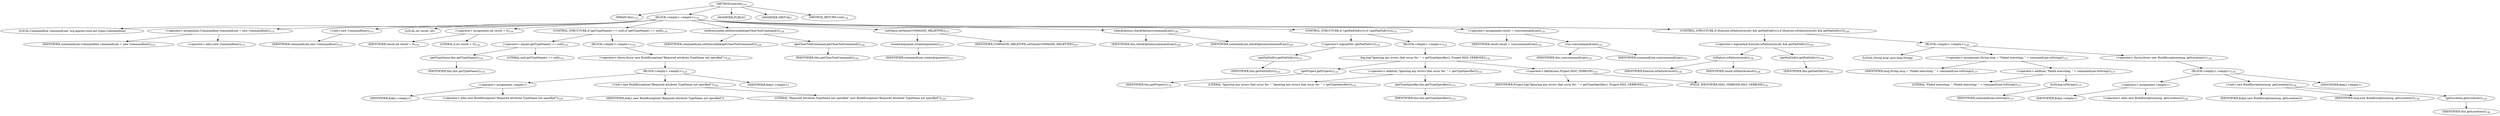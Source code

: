 digraph "execute" {  
"80" [label = <(METHOD,execute)<SUB>114</SUB>> ]
"6" [label = <(PARAM,this)<SUB>114</SUB>> ]
"81" [label = <(BLOCK,&lt;empty&gt;,&lt;empty&gt;)<SUB>114</SUB>> ]
"4" [label = <(LOCAL,Commandline commandLine: org.apache.tools.ant.types.Commandline)> ]
"82" [label = <(&lt;operator&gt;.assignment,Commandline commandLine = new Commandline())<SUB>115</SUB>> ]
"83" [label = <(IDENTIFIER,commandLine,Commandline commandLine = new Commandline())<SUB>115</SUB>> ]
"84" [label = <(&lt;operator&gt;.alloc,new Commandline())<SUB>115</SUB>> ]
"85" [label = <(&lt;init&gt;,new Commandline())<SUB>115</SUB>> ]
"3" [label = <(IDENTIFIER,commandLine,new Commandline())<SUB>115</SUB>> ]
"86" [label = <(LOCAL,int result: int)> ]
"87" [label = <(&lt;operator&gt;.assignment,int result = 0)<SUB>116</SUB>> ]
"88" [label = <(IDENTIFIER,result,int result = 0)<SUB>116</SUB>> ]
"89" [label = <(LITERAL,0,int result = 0)<SUB>116</SUB>> ]
"90" [label = <(CONTROL_STRUCTURE,if (getTypeName() == null),if (getTypeName() == null))<SUB>119</SUB>> ]
"91" [label = <(&lt;operator&gt;.equals,getTypeName() == null)<SUB>119</SUB>> ]
"92" [label = <(getTypeName,this.getTypeName())<SUB>119</SUB>> ]
"5" [label = <(IDENTIFIER,this,this.getTypeName())<SUB>119</SUB>> ]
"93" [label = <(LITERAL,null,getTypeName() == null)<SUB>119</SUB>> ]
"94" [label = <(BLOCK,&lt;empty&gt;,&lt;empty&gt;)<SUB>119</SUB>> ]
"95" [label = <(&lt;operator&gt;.throw,throw new BuildException(&quot;Required attribute TypeName not specified&quot;);)<SUB>120</SUB>> ]
"96" [label = <(BLOCK,&lt;empty&gt;,&lt;empty&gt;)<SUB>120</SUB>> ]
"97" [label = <(&lt;operator&gt;.assignment,&lt;empty&gt;)> ]
"98" [label = <(IDENTIFIER,$obj1,&lt;empty&gt;)> ]
"99" [label = <(&lt;operator&gt;.alloc,new BuildException(&quot;Required attribute TypeName not specified&quot;))<SUB>120</SUB>> ]
"100" [label = <(&lt;init&gt;,new BuildException(&quot;Required attribute TypeName not specified&quot;))<SUB>120</SUB>> ]
"101" [label = <(IDENTIFIER,$obj1,new BuildException(&quot;Required attribute TypeName not specified&quot;))> ]
"102" [label = <(LITERAL,&quot;Required attribute TypeName not specified&quot;,new BuildException(&quot;Required attribute TypeName not specified&quot;))<SUB>120</SUB>> ]
"103" [label = <(IDENTIFIER,$obj1,&lt;empty&gt;)> ]
"104" [label = <(setExecutable,setExecutable(getClearToolCommand()))<SUB>126</SUB>> ]
"105" [label = <(IDENTIFIER,commandLine,setExecutable(getClearToolCommand()))<SUB>126</SUB>> ]
"106" [label = <(getClearToolCommand,getClearToolCommand())<SUB>126</SUB>> ]
"7" [label = <(IDENTIFIER,this,getClearToolCommand())<SUB>126</SUB>> ]
"107" [label = <(setValue,setValue(COMMAND_MKLBTYPE))<SUB>127</SUB>> ]
"108" [label = <(createArgument,createArgument())<SUB>127</SUB>> ]
"109" [label = <(IDENTIFIER,commandLine,createArgument())<SUB>127</SUB>> ]
"110" [label = <(IDENTIFIER,COMMAND_MKLBTYPE,setValue(COMMAND_MKLBTYPE))<SUB>127</SUB>> ]
"111" [label = <(checkOptions,checkOptions(commandLine))<SUB>129</SUB>> ]
"8" [label = <(IDENTIFIER,this,checkOptions(commandLine))<SUB>129</SUB>> ]
"112" [label = <(IDENTIFIER,commandLine,checkOptions(commandLine))<SUB>129</SUB>> ]
"113" [label = <(CONTROL_STRUCTURE,if (!getFailOnErr()),if (!getFailOnErr()))<SUB>131</SUB>> ]
"114" [label = <(&lt;operator&gt;.logicalNot,!getFailOnErr())<SUB>131</SUB>> ]
"115" [label = <(getFailOnErr,getFailOnErr())<SUB>131</SUB>> ]
"9" [label = <(IDENTIFIER,this,getFailOnErr())<SUB>131</SUB>> ]
"116" [label = <(BLOCK,&lt;empty&gt;,&lt;empty&gt;)<SUB>131</SUB>> ]
"117" [label = <(log,log(&quot;Ignoring any errors that occur for: &quot; + getTypeSpecifier(), Project.MSG_VERBOSE))<SUB>132</SUB>> ]
"118" [label = <(getProject,getProject())<SUB>132</SUB>> ]
"11" [label = <(IDENTIFIER,this,getProject())<SUB>132</SUB>> ]
"119" [label = <(&lt;operator&gt;.addition,&quot;Ignoring any errors that occur for: &quot; + getTypeSpecifier())<SUB>132</SUB>> ]
"120" [label = <(LITERAL,&quot;Ignoring any errors that occur for: &quot;,&quot;Ignoring any errors that occur for: &quot; + getTypeSpecifier())<SUB>132</SUB>> ]
"121" [label = <(getTypeSpecifier,this.getTypeSpecifier())<SUB>133</SUB>> ]
"10" [label = <(IDENTIFIER,this,this.getTypeSpecifier())<SUB>133</SUB>> ]
"122" [label = <(&lt;operator&gt;.fieldAccess,Project.MSG_VERBOSE)<SUB>133</SUB>> ]
"123" [label = <(IDENTIFIER,Project,log(&quot;Ignoring any errors that occur for: &quot; + getTypeSpecifier(), Project.MSG_VERBOSE))<SUB>133</SUB>> ]
"124" [label = <(FIELD_IDENTIFIER,MSG_VERBOSE,MSG_VERBOSE)<SUB>133</SUB>> ]
"125" [label = <(&lt;operator&gt;.assignment,result = run(commandLine))<SUB>135</SUB>> ]
"126" [label = <(IDENTIFIER,result,result = run(commandLine))<SUB>135</SUB>> ]
"127" [label = <(run,run(commandLine))<SUB>135</SUB>> ]
"12" [label = <(IDENTIFIER,this,run(commandLine))<SUB>135</SUB>> ]
"128" [label = <(IDENTIFIER,commandLine,run(commandLine))<SUB>135</SUB>> ]
"129" [label = <(CONTROL_STRUCTURE,if (Execute.isFailure(result) &amp;&amp; getFailOnErr()),if (Execute.isFailure(result) &amp;&amp; getFailOnErr()))<SUB>136</SUB>> ]
"130" [label = <(&lt;operator&gt;.logicalAnd,Execute.isFailure(result) &amp;&amp; getFailOnErr())<SUB>136</SUB>> ]
"131" [label = <(isFailure,isFailure(result))<SUB>136</SUB>> ]
"132" [label = <(IDENTIFIER,Execute,isFailure(result))<SUB>136</SUB>> ]
"133" [label = <(IDENTIFIER,result,isFailure(result))<SUB>136</SUB>> ]
"134" [label = <(getFailOnErr,getFailOnErr())<SUB>136</SUB>> ]
"13" [label = <(IDENTIFIER,this,getFailOnErr())<SUB>136</SUB>> ]
"135" [label = <(BLOCK,&lt;empty&gt;,&lt;empty&gt;)<SUB>136</SUB>> ]
"136" [label = <(LOCAL,String msg: java.lang.String)> ]
"137" [label = <(&lt;operator&gt;.assignment,String msg = &quot;Failed executing: &quot; + commandLine.toString())<SUB>137</SUB>> ]
"138" [label = <(IDENTIFIER,msg,String msg = &quot;Failed executing: &quot; + commandLine.toString())<SUB>137</SUB>> ]
"139" [label = <(&lt;operator&gt;.addition,&quot;Failed executing: &quot; + commandLine.toString())<SUB>137</SUB>> ]
"140" [label = <(LITERAL,&quot;Failed executing: &quot;,&quot;Failed executing: &quot; + commandLine.toString())<SUB>137</SUB>> ]
"141" [label = <(toString,toString())<SUB>137</SUB>> ]
"142" [label = <(IDENTIFIER,commandLine,toString())<SUB>137</SUB>> ]
"143" [label = <(&lt;operator&gt;.throw,throw new BuildException(msg, getLocation());)<SUB>138</SUB>> ]
"144" [label = <(BLOCK,&lt;empty&gt;,&lt;empty&gt;)<SUB>138</SUB>> ]
"145" [label = <(&lt;operator&gt;.assignment,&lt;empty&gt;)> ]
"146" [label = <(IDENTIFIER,$obj2,&lt;empty&gt;)> ]
"147" [label = <(&lt;operator&gt;.alloc,new BuildException(msg, getLocation()))<SUB>138</SUB>> ]
"148" [label = <(&lt;init&gt;,new BuildException(msg, getLocation()))<SUB>138</SUB>> ]
"149" [label = <(IDENTIFIER,$obj2,new BuildException(msg, getLocation()))> ]
"150" [label = <(IDENTIFIER,msg,new BuildException(msg, getLocation()))<SUB>138</SUB>> ]
"151" [label = <(getLocation,getLocation())<SUB>138</SUB>> ]
"14" [label = <(IDENTIFIER,this,getLocation())<SUB>138</SUB>> ]
"152" [label = <(IDENTIFIER,$obj2,&lt;empty&gt;)> ]
"153" [label = <(MODIFIER,PUBLIC)> ]
"154" [label = <(MODIFIER,VIRTUAL)> ]
"155" [label = <(METHOD_RETURN,void)<SUB>114</SUB>> ]
  "80" -> "6" 
  "80" -> "81" 
  "80" -> "153" 
  "80" -> "154" 
  "80" -> "155" 
  "81" -> "4" 
  "81" -> "82" 
  "81" -> "85" 
  "81" -> "86" 
  "81" -> "87" 
  "81" -> "90" 
  "81" -> "104" 
  "81" -> "107" 
  "81" -> "111" 
  "81" -> "113" 
  "81" -> "125" 
  "81" -> "129" 
  "82" -> "83" 
  "82" -> "84" 
  "85" -> "3" 
  "87" -> "88" 
  "87" -> "89" 
  "90" -> "91" 
  "90" -> "94" 
  "91" -> "92" 
  "91" -> "93" 
  "92" -> "5" 
  "94" -> "95" 
  "95" -> "96" 
  "96" -> "97" 
  "96" -> "100" 
  "96" -> "103" 
  "97" -> "98" 
  "97" -> "99" 
  "100" -> "101" 
  "100" -> "102" 
  "104" -> "105" 
  "104" -> "106" 
  "106" -> "7" 
  "107" -> "108" 
  "107" -> "110" 
  "108" -> "109" 
  "111" -> "8" 
  "111" -> "112" 
  "113" -> "114" 
  "113" -> "116" 
  "114" -> "115" 
  "115" -> "9" 
  "116" -> "117" 
  "117" -> "118" 
  "117" -> "119" 
  "117" -> "122" 
  "118" -> "11" 
  "119" -> "120" 
  "119" -> "121" 
  "121" -> "10" 
  "122" -> "123" 
  "122" -> "124" 
  "125" -> "126" 
  "125" -> "127" 
  "127" -> "12" 
  "127" -> "128" 
  "129" -> "130" 
  "129" -> "135" 
  "130" -> "131" 
  "130" -> "134" 
  "131" -> "132" 
  "131" -> "133" 
  "134" -> "13" 
  "135" -> "136" 
  "135" -> "137" 
  "135" -> "143" 
  "137" -> "138" 
  "137" -> "139" 
  "139" -> "140" 
  "139" -> "141" 
  "141" -> "142" 
  "143" -> "144" 
  "144" -> "145" 
  "144" -> "148" 
  "144" -> "152" 
  "145" -> "146" 
  "145" -> "147" 
  "148" -> "149" 
  "148" -> "150" 
  "148" -> "151" 
  "151" -> "14" 
}
